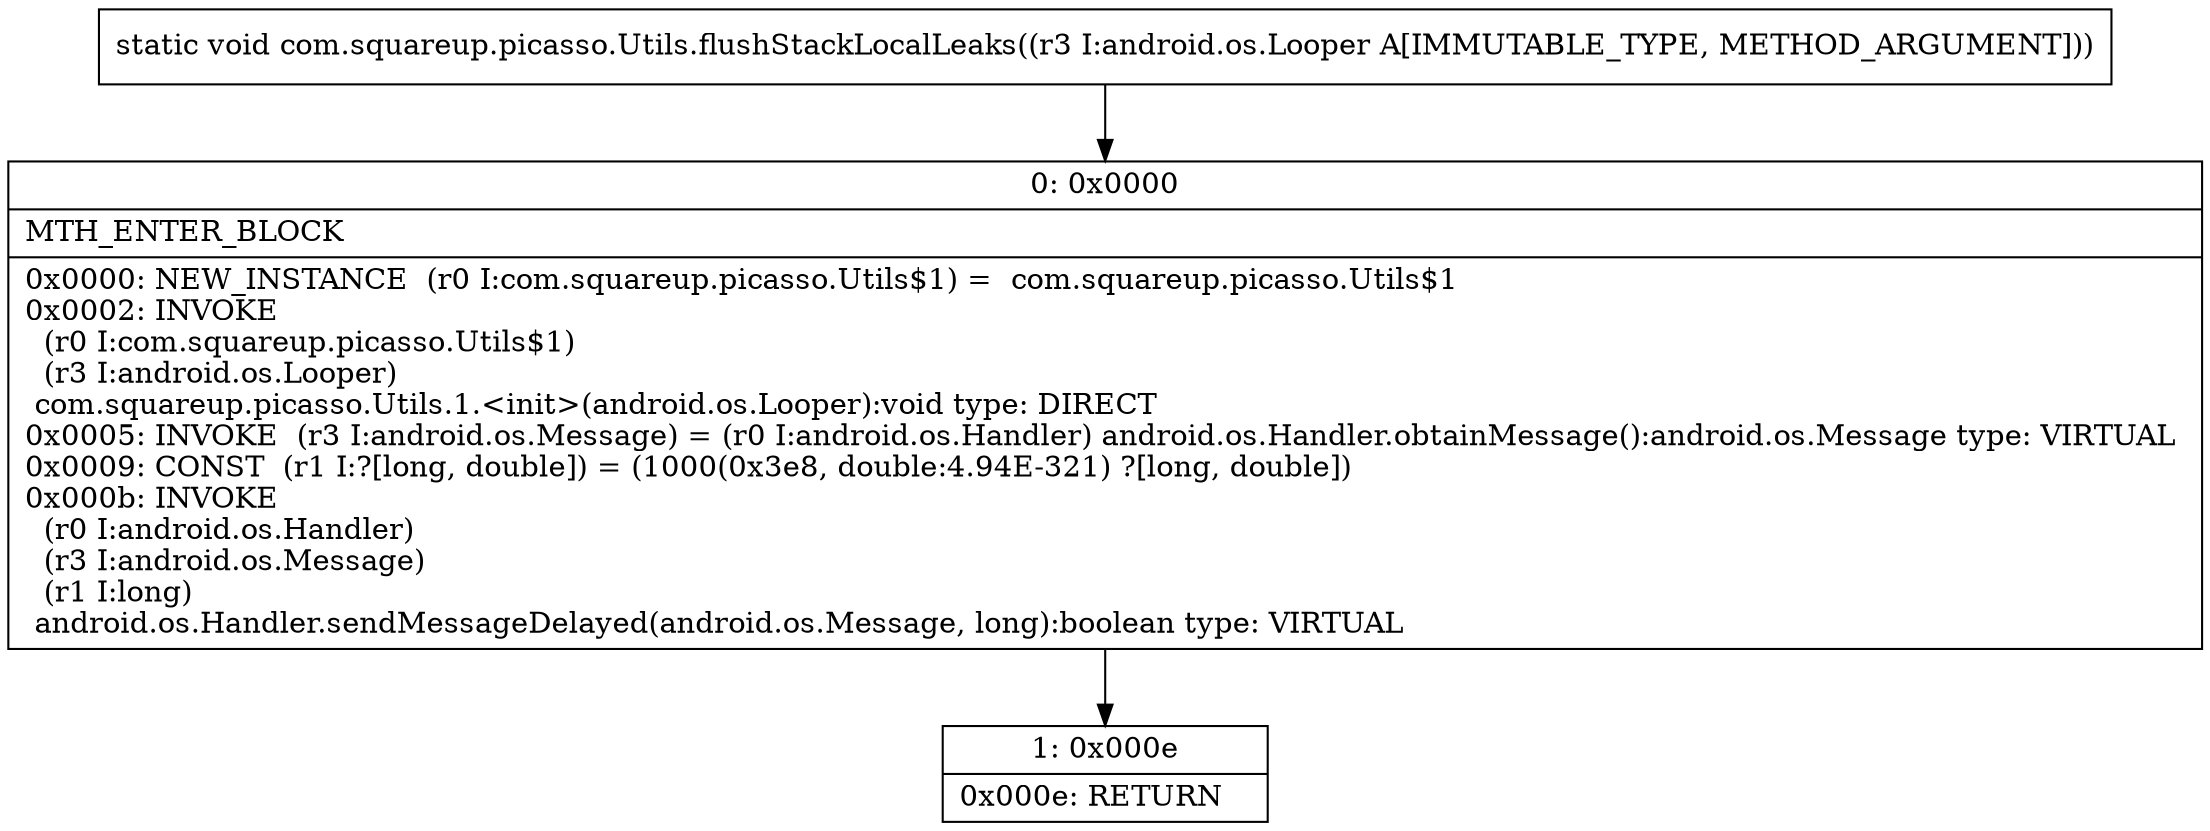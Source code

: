 digraph "CFG forcom.squareup.picasso.Utils.flushStackLocalLeaks(Landroid\/os\/Looper;)V" {
Node_0 [shape=record,label="{0\:\ 0x0000|MTH_ENTER_BLOCK\l|0x0000: NEW_INSTANCE  (r0 I:com.squareup.picasso.Utils$1) =  com.squareup.picasso.Utils$1 \l0x0002: INVOKE  \l  (r0 I:com.squareup.picasso.Utils$1)\l  (r3 I:android.os.Looper)\l com.squareup.picasso.Utils.1.\<init\>(android.os.Looper):void type: DIRECT \l0x0005: INVOKE  (r3 I:android.os.Message) = (r0 I:android.os.Handler) android.os.Handler.obtainMessage():android.os.Message type: VIRTUAL \l0x0009: CONST  (r1 I:?[long, double]) = (1000(0x3e8, double:4.94E\-321) ?[long, double]) \l0x000b: INVOKE  \l  (r0 I:android.os.Handler)\l  (r3 I:android.os.Message)\l  (r1 I:long)\l android.os.Handler.sendMessageDelayed(android.os.Message, long):boolean type: VIRTUAL \l}"];
Node_1 [shape=record,label="{1\:\ 0x000e|0x000e: RETURN   \l}"];
MethodNode[shape=record,label="{static void com.squareup.picasso.Utils.flushStackLocalLeaks((r3 I:android.os.Looper A[IMMUTABLE_TYPE, METHOD_ARGUMENT])) }"];
MethodNode -> Node_0;
Node_0 -> Node_1;
}

